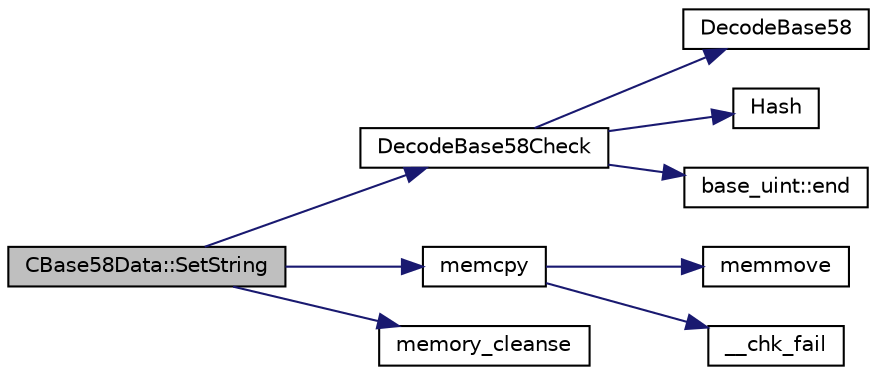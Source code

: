 digraph "CBase58Data::SetString"
{
  edge [fontname="Helvetica",fontsize="10",labelfontname="Helvetica",labelfontsize="10"];
  node [fontname="Helvetica",fontsize="10",shape=record];
  rankdir="LR";
  Node89 [label="CBase58Data::SetString",height=0.2,width=0.4,color="black", fillcolor="grey75", style="filled", fontcolor="black"];
  Node89 -> Node90 [color="midnightblue",fontsize="10",style="solid",fontname="Helvetica"];
  Node90 [label="DecodeBase58Check",height=0.2,width=0.4,color="black", fillcolor="white", style="filled",URL="$base58_8cpp.html#ae2dc7ad63e243509e0871ec4a5890678",tooltip="Decode a base58-encoded string (psz) that includes a checksum into a byte vector (vchRet), return true if decoding is successful. "];
  Node90 -> Node91 [color="midnightblue",fontsize="10",style="solid",fontname="Helvetica"];
  Node91 [label="DecodeBase58",height=0.2,width=0.4,color="black", fillcolor="white", style="filled",URL="$base58_8cpp.html#a0f74d1d6e7e982cad4b0e538acea4538",tooltip="Decode a base58-encoded string (psz) into a byte vector (vchRet). "];
  Node90 -> Node92 [color="midnightblue",fontsize="10",style="solid",fontname="Helvetica"];
  Node92 [label="Hash",height=0.2,width=0.4,color="black", fillcolor="white", style="filled",URL="$hash_8h.html#ab3f6c437460137530d86e09c2c102e99"];
  Node90 -> Node93 [color="midnightblue",fontsize="10",style="solid",fontname="Helvetica"];
  Node93 [label="base_uint::end",height=0.2,width=0.4,color="black", fillcolor="white", style="filled",URL="$classbase__uint.html#a76539ef6be800bc02e4038f457a4f74a"];
  Node89 -> Node94 [color="midnightblue",fontsize="10",style="solid",fontname="Helvetica"];
  Node94 [label="memcpy",height=0.2,width=0.4,color="black", fillcolor="white", style="filled",URL="$glibc__compat_8cpp.html#a0f46826ab0466591e136db24394923cf"];
  Node94 -> Node95 [color="midnightblue",fontsize="10",style="solid",fontname="Helvetica"];
  Node95 [label="memmove",height=0.2,width=0.4,color="black", fillcolor="white", style="filled",URL="$glibc__compat_8cpp.html#a9778d49e9029dd75bc53ecbbf9f5e9a1"];
  Node94 -> Node96 [color="midnightblue",fontsize="10",style="solid",fontname="Helvetica"];
  Node96 [label="__chk_fail",height=0.2,width=0.4,color="black", fillcolor="white", style="filled",URL="$glibc__compat_8cpp.html#a424ac71631da5ada2976630ff67051d1"];
  Node89 -> Node97 [color="midnightblue",fontsize="10",style="solid",fontname="Helvetica"];
  Node97 [label="memory_cleanse",height=0.2,width=0.4,color="black", fillcolor="white", style="filled",URL="$cleanse_8cpp.html#a5a4afb85dd16ecc1f6019c782db78663"];
}
